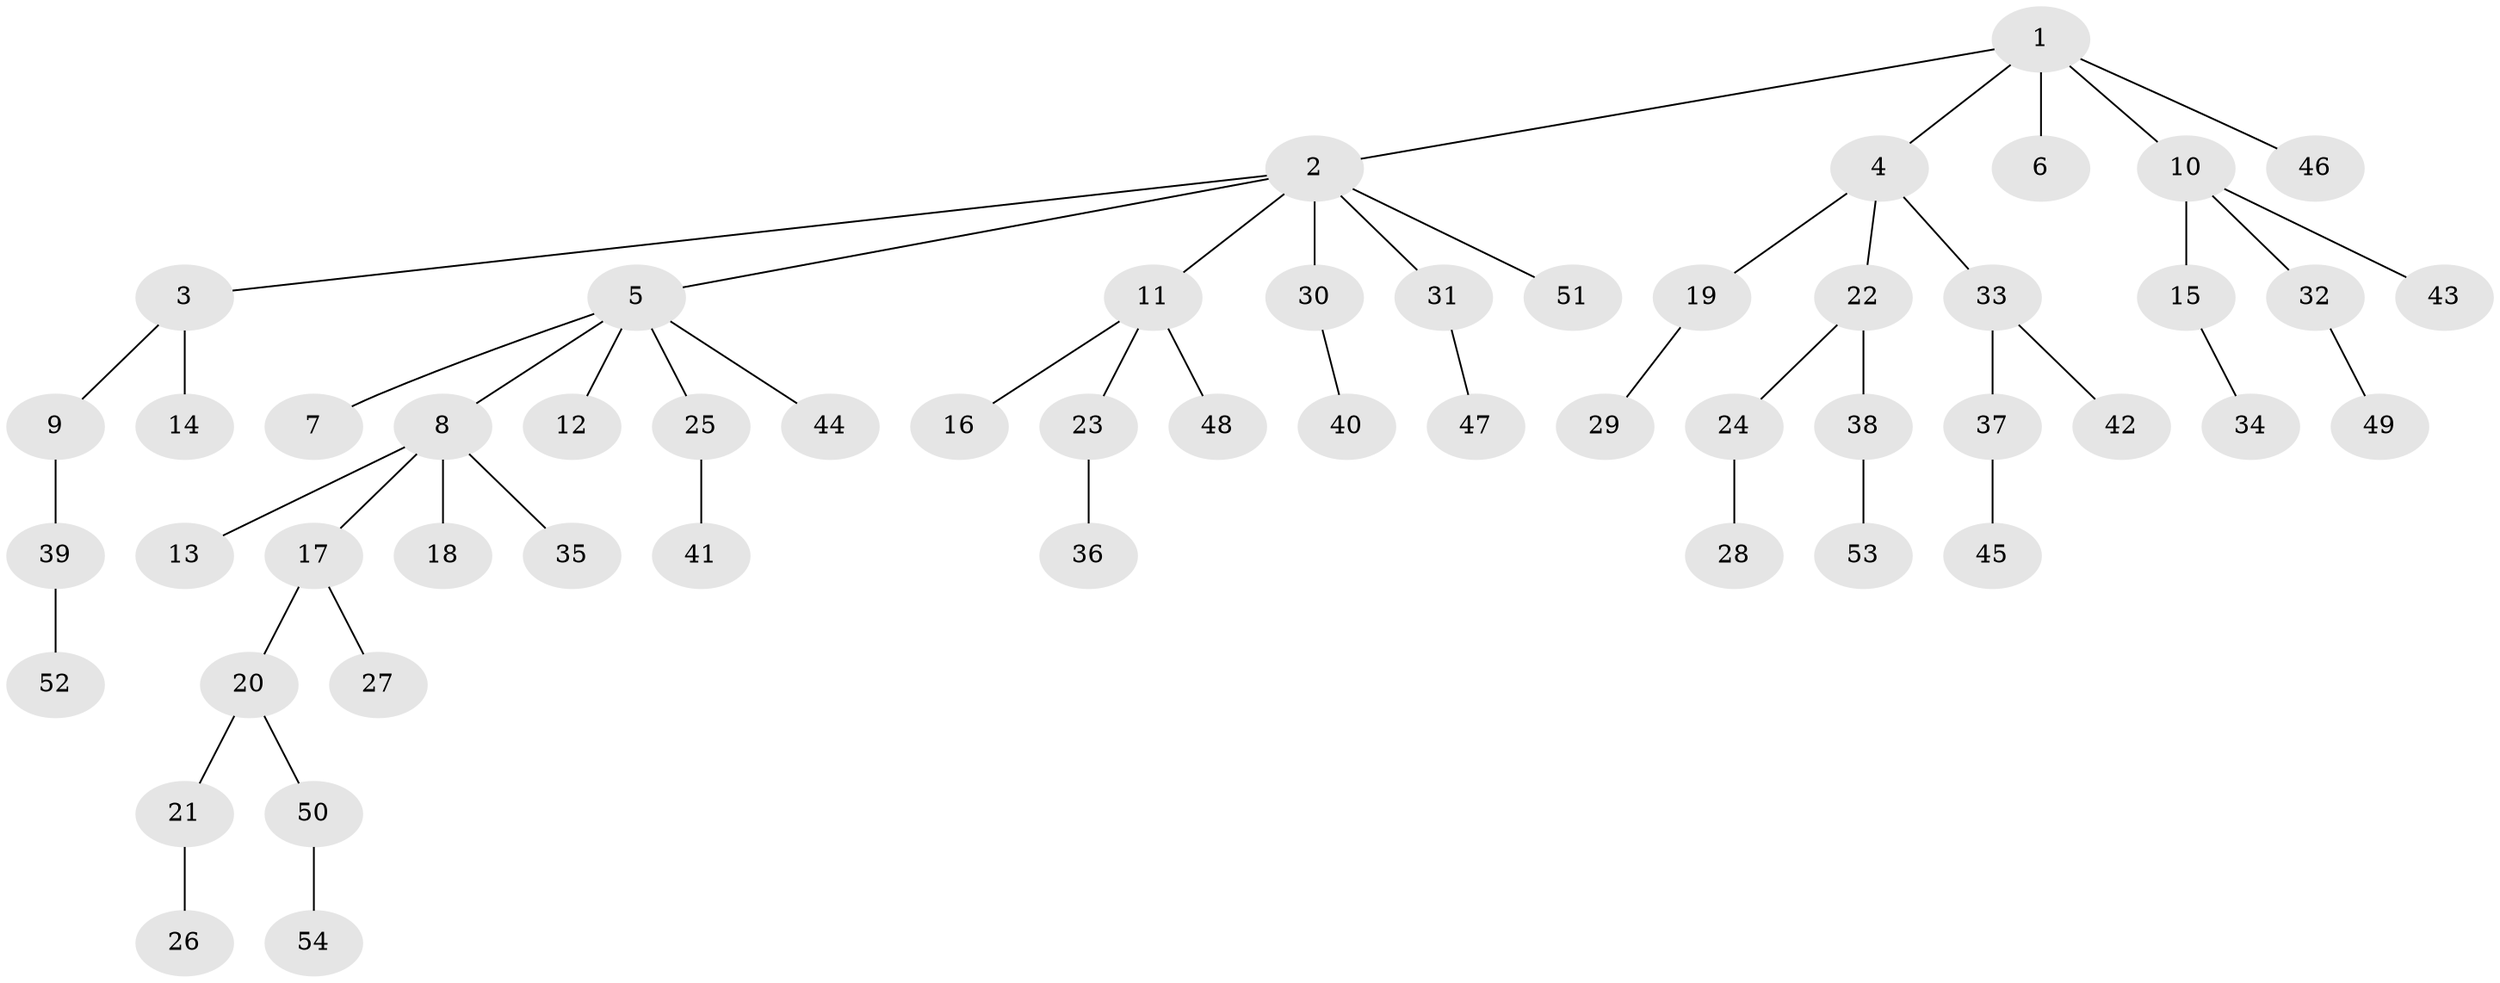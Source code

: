 // coarse degree distribution, {4: 0.08571428571428572, 6: 0.05714285714285714, 2: 0.05714285714285714, 5: 0.02857142857142857, 3: 0.11428571428571428, 1: 0.6571428571428571}
// Generated by graph-tools (version 1.1) at 2025/42/03/06/25 10:42:03]
// undirected, 54 vertices, 53 edges
graph export_dot {
graph [start="1"]
  node [color=gray90,style=filled];
  1;
  2;
  3;
  4;
  5;
  6;
  7;
  8;
  9;
  10;
  11;
  12;
  13;
  14;
  15;
  16;
  17;
  18;
  19;
  20;
  21;
  22;
  23;
  24;
  25;
  26;
  27;
  28;
  29;
  30;
  31;
  32;
  33;
  34;
  35;
  36;
  37;
  38;
  39;
  40;
  41;
  42;
  43;
  44;
  45;
  46;
  47;
  48;
  49;
  50;
  51;
  52;
  53;
  54;
  1 -- 2;
  1 -- 4;
  1 -- 6;
  1 -- 10;
  1 -- 46;
  2 -- 3;
  2 -- 5;
  2 -- 11;
  2 -- 30;
  2 -- 31;
  2 -- 51;
  3 -- 9;
  3 -- 14;
  4 -- 19;
  4 -- 22;
  4 -- 33;
  5 -- 7;
  5 -- 8;
  5 -- 12;
  5 -- 25;
  5 -- 44;
  8 -- 13;
  8 -- 17;
  8 -- 18;
  8 -- 35;
  9 -- 39;
  10 -- 15;
  10 -- 32;
  10 -- 43;
  11 -- 16;
  11 -- 23;
  11 -- 48;
  15 -- 34;
  17 -- 20;
  17 -- 27;
  19 -- 29;
  20 -- 21;
  20 -- 50;
  21 -- 26;
  22 -- 24;
  22 -- 38;
  23 -- 36;
  24 -- 28;
  25 -- 41;
  30 -- 40;
  31 -- 47;
  32 -- 49;
  33 -- 37;
  33 -- 42;
  37 -- 45;
  38 -- 53;
  39 -- 52;
  50 -- 54;
}
